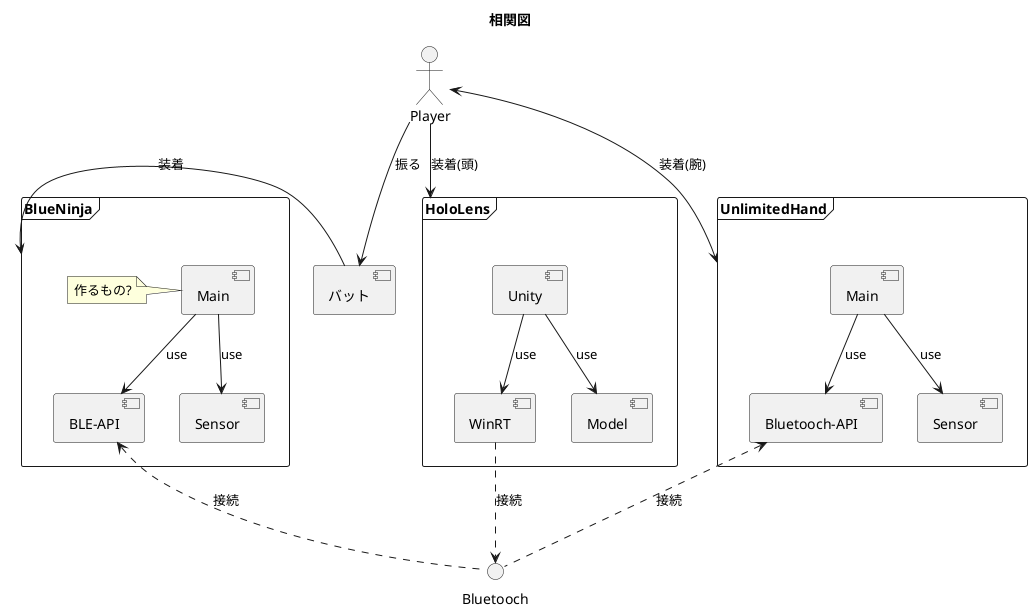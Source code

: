 @startuml

title 相関図

() Bluetooch as BLE
actor Player
[バット] as Bat
Player -d->Bat:振る

frame HoloLens {
    [Unity] --> [WinRT]:use
    [Unity] -->[Model]:use
}

WinRT .d.> BLE:接続
Player -d-> HoloLens :装着(頭)

frame UnlimitedHand{
    [Main] as UH_Main
    [Bluetooch-API] as UH_BLE
    [Sensor]as UH_Sensor
    UH_Main --> UH_BLE:use
    UH_Main --> UH_Sensor:use
}

Player <-d-> UnlimitedHand :装着(腕)
BLE .u.> UH_BLE:接続


frame BlueNinja{
    [Main]as BN_Main
    note left of BN_Main :作るもの?
    [BLE-API] as BSP_API
    [Sensor] as BN_Sensor
    BN_Main -->BSP_API:use
    BN_Main -->BN_Sensor:use
}

BLE .u.> BSP_API:接続
Bat -> BlueNinja :装着




@enduml
